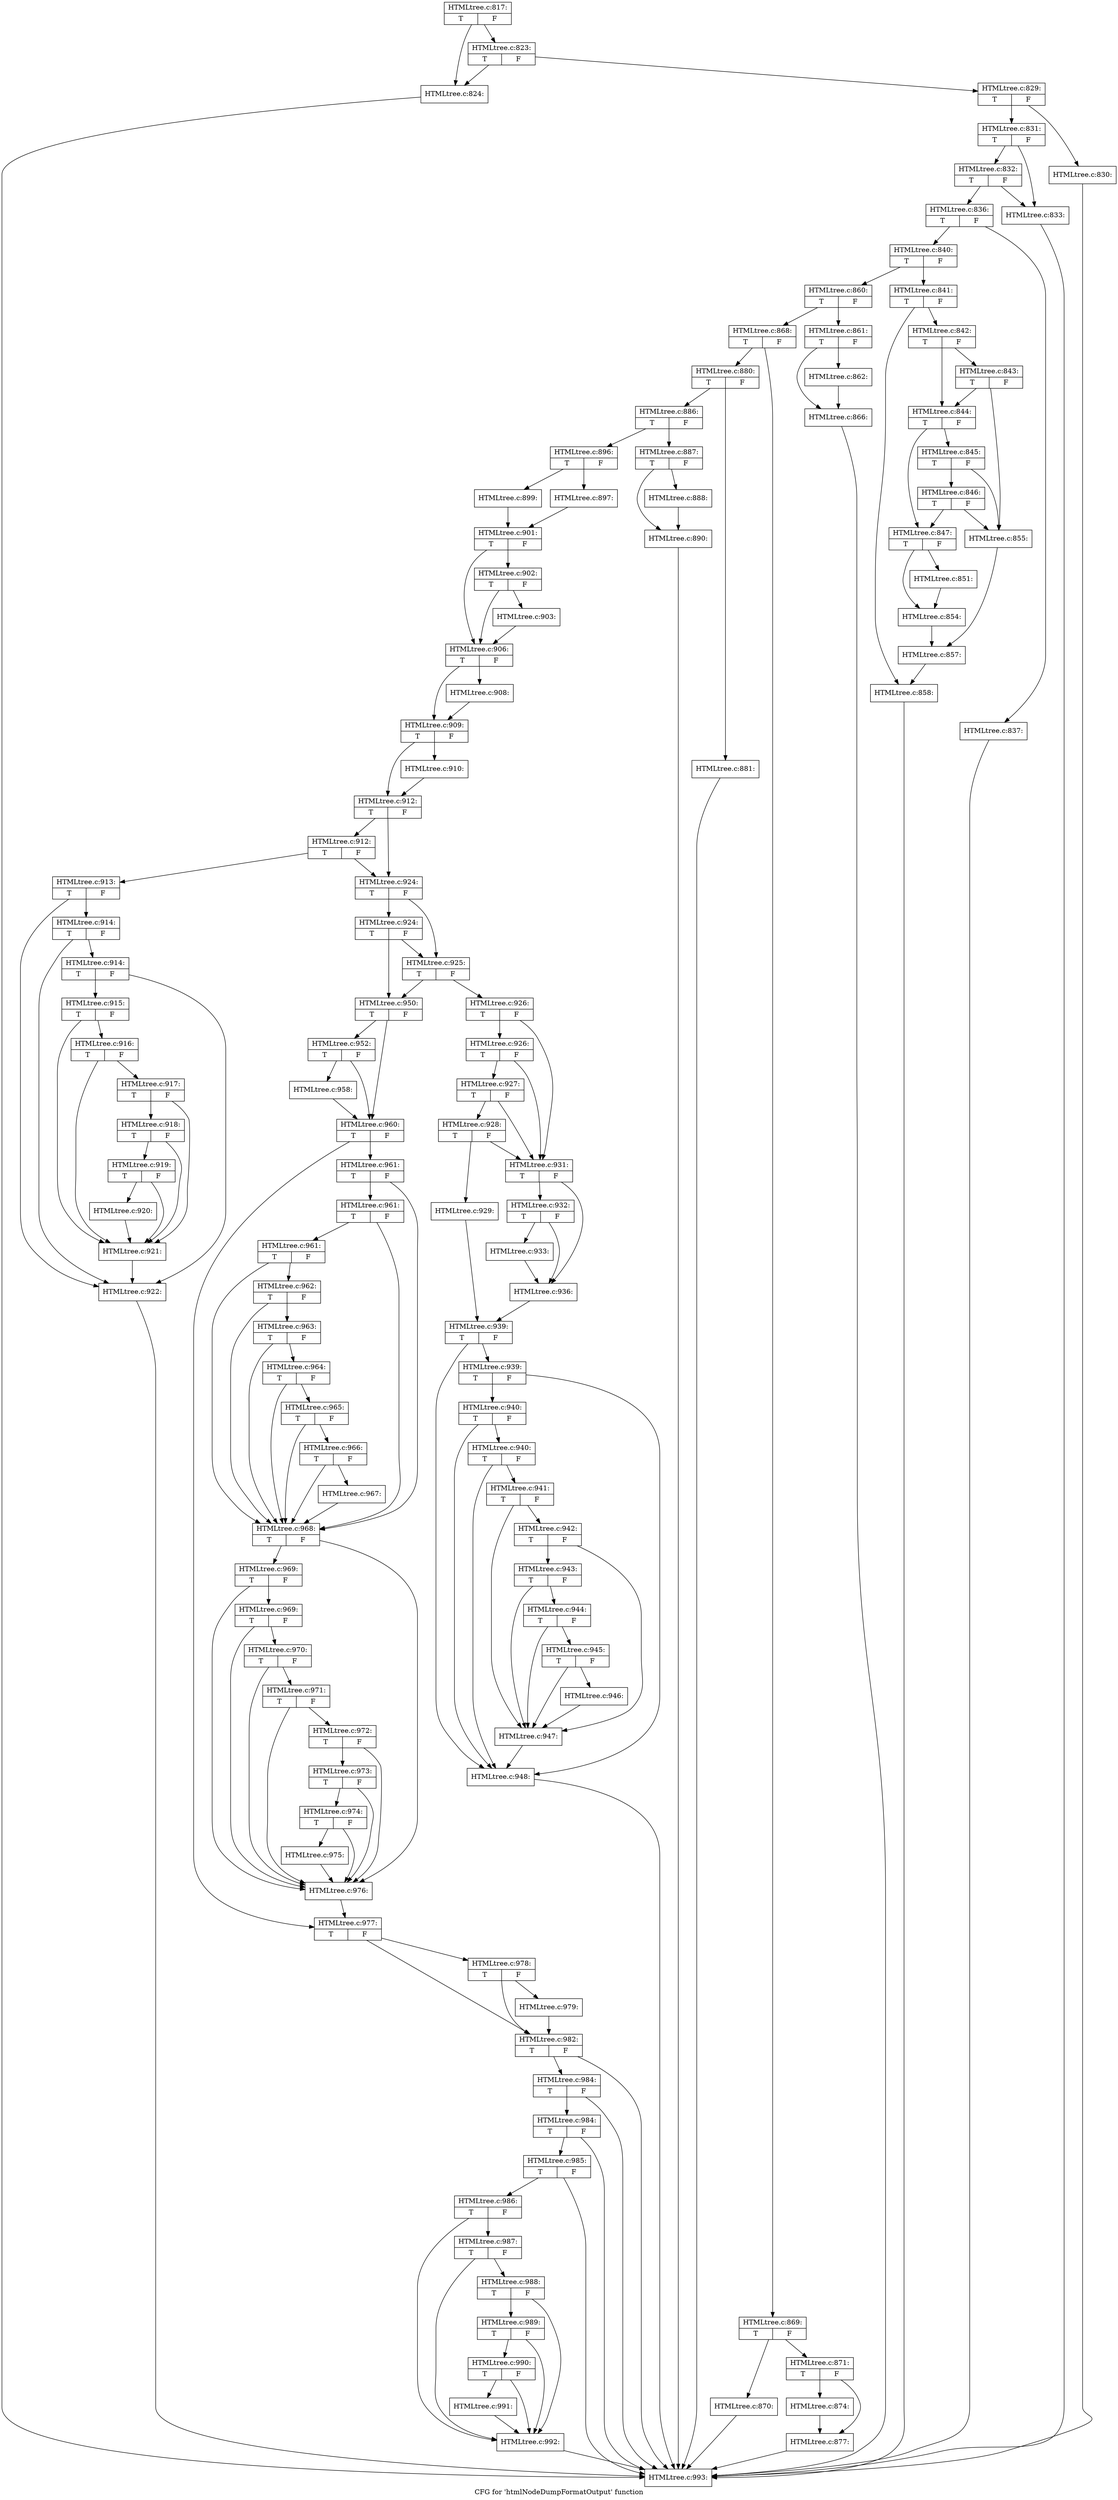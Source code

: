digraph "CFG for 'htmlNodeDumpFormatOutput' function" {
	label="CFG for 'htmlNodeDumpFormatOutput' function";

	Node0x560912f312f0 [shape=record,label="{HTMLtree.c:817:|{<s0>T|<s1>F}}"];
	Node0x560912f312f0 -> Node0x560912f49b30;
	Node0x560912f312f0 -> Node0x560912f49bd0;
	Node0x560912f49bd0 [shape=record,label="{HTMLtree.c:823:|{<s0>T|<s1>F}}"];
	Node0x560912f49bd0 -> Node0x560912f49b30;
	Node0x560912f49bd0 -> Node0x560912f49b80;
	Node0x560912f49b30 [shape=record,label="{HTMLtree.c:824:}"];
	Node0x560912f49b30 -> Node0x560912f70ab0;
	Node0x560912f49b80 [shape=record,label="{HTMLtree.c:829:|{<s0>T|<s1>F}}"];
	Node0x560912f49b80 -> Node0x560912f4a230;
	Node0x560912f49b80 -> Node0x560912f4a280;
	Node0x560912f4a230 [shape=record,label="{HTMLtree.c:830:}"];
	Node0x560912f4a230 -> Node0x560912f70ab0;
	Node0x560912f4a280 [shape=record,label="{HTMLtree.c:831:|{<s0>T|<s1>F}}"];
	Node0x560912f4a280 -> Node0x560912f4a700;
	Node0x560912f4a280 -> Node0x560912f4a7a0;
	Node0x560912f4a7a0 [shape=record,label="{HTMLtree.c:832:|{<s0>T|<s1>F}}"];
	Node0x560912f4a7a0 -> Node0x560912f4a700;
	Node0x560912f4a7a0 -> Node0x560912f4a750;
	Node0x560912f4a700 [shape=record,label="{HTMLtree.c:833:}"];
	Node0x560912f4a700 -> Node0x560912f70ab0;
	Node0x560912f4a750 [shape=record,label="{HTMLtree.c:836:|{<s0>T|<s1>F}}"];
	Node0x560912f4a750 -> Node0x560912f4bb30;
	Node0x560912f4a750 -> Node0x560912f4bb80;
	Node0x560912f4bb30 [shape=record,label="{HTMLtree.c:837:}"];
	Node0x560912f4bb30 -> Node0x560912f70ab0;
	Node0x560912f4bb80 [shape=record,label="{HTMLtree.c:840:|{<s0>T|<s1>F}}"];
	Node0x560912f4bb80 -> Node0x560912f4c650;
	Node0x560912f4bb80 -> Node0x560912f4c6a0;
	Node0x560912f4c650 [shape=record,label="{HTMLtree.c:841:|{<s0>T|<s1>F}}"];
	Node0x560912f4c650 -> Node0x560912f4ca60;
	Node0x560912f4c650 -> Node0x560912f4cab0;
	Node0x560912f4ca60 [shape=record,label="{HTMLtree.c:842:|{<s0>T|<s1>F}}"];
	Node0x560912f4ca60 -> Node0x560912f4cf90;
	Node0x560912f4ca60 -> Node0x560912f4d010;
	Node0x560912f4d010 [shape=record,label="{HTMLtree.c:843:|{<s0>T|<s1>F}}"];
	Node0x560912f4d010 -> Node0x560912f4cf90;
	Node0x560912f4d010 -> Node0x560912f4cf40;
	Node0x560912f4cf90 [shape=record,label="{HTMLtree.c:844:|{<s0>T|<s1>F}}"];
	Node0x560912f4cf90 -> Node0x560912f4cea0;
	Node0x560912f4cf90 -> Node0x560912f4df30;
	Node0x560912f4df30 [shape=record,label="{HTMLtree.c:845:|{<s0>T|<s1>F}}"];
	Node0x560912f4df30 -> Node0x560912f4e210;
	Node0x560912f4df30 -> Node0x560912f4cf40;
	Node0x560912f4e210 [shape=record,label="{HTMLtree.c:846:|{<s0>T|<s1>F}}"];
	Node0x560912f4e210 -> Node0x560912f4cea0;
	Node0x560912f4e210 -> Node0x560912f4cf40;
	Node0x560912f4cea0 [shape=record,label="{HTMLtree.c:847:|{<s0>T|<s1>F}}"];
	Node0x560912f4cea0 -> Node0x560912f50080;
	Node0x560912f4cea0 -> Node0x560912f500d0;
	Node0x560912f50080 [shape=record,label="{HTMLtree.c:851:}"];
	Node0x560912f50080 -> Node0x560912f500d0;
	Node0x560912f500d0 [shape=record,label="{HTMLtree.c:854:}"];
	Node0x560912f500d0 -> Node0x560912f4cef0;
	Node0x560912f4cf40 [shape=record,label="{HTMLtree.c:855:}"];
	Node0x560912f4cf40 -> Node0x560912f4cef0;
	Node0x560912f4cef0 [shape=record,label="{HTMLtree.c:857:}"];
	Node0x560912f4cef0 -> Node0x560912f4cab0;
	Node0x560912f4cab0 [shape=record,label="{HTMLtree.c:858:}"];
	Node0x560912f4cab0 -> Node0x560912f70ab0;
	Node0x560912f4c6a0 [shape=record,label="{HTMLtree.c:860:|{<s0>T|<s1>F}}"];
	Node0x560912f4c6a0 -> Node0x560912f511f0;
	Node0x560912f4c6a0 -> Node0x560912f51240;
	Node0x560912f511f0 [shape=record,label="{HTMLtree.c:861:|{<s0>T|<s1>F}}"];
	Node0x560912f511f0 -> Node0x560912f51730;
	Node0x560912f511f0 -> Node0x560912f51780;
	Node0x560912f51730 [shape=record,label="{HTMLtree.c:862:}"];
	Node0x560912f51730 -> Node0x560912f51780;
	Node0x560912f51780 [shape=record,label="{HTMLtree.c:866:}"];
	Node0x560912f51780 -> Node0x560912f70ab0;
	Node0x560912f51240 [shape=record,label="{HTMLtree.c:868:|{<s0>T|<s1>F}}"];
	Node0x560912f51240 -> Node0x560912f526b0;
	Node0x560912f51240 -> Node0x560912f52700;
	Node0x560912f526b0 [shape=record,label="{HTMLtree.c:869:|{<s0>T|<s1>F}}"];
	Node0x560912f526b0 -> Node0x560912f52c30;
	Node0x560912f526b0 -> Node0x560912f52c80;
	Node0x560912f52c30 [shape=record,label="{HTMLtree.c:870:}"];
	Node0x560912f52c30 -> Node0x560912f70ab0;
	Node0x560912f52c80 [shape=record,label="{HTMLtree.c:871:|{<s0>T|<s1>F}}"];
	Node0x560912f52c80 -> Node0x560912f53720;
	Node0x560912f52c80 -> Node0x560912f53770;
	Node0x560912f53720 [shape=record,label="{HTMLtree.c:874:}"];
	Node0x560912f53720 -> Node0x560912f53770;
	Node0x560912f53770 [shape=record,label="{HTMLtree.c:877:}"];
	Node0x560912f53770 -> Node0x560912f70ab0;
	Node0x560912f52700 [shape=record,label="{HTMLtree.c:880:|{<s0>T|<s1>F}}"];
	Node0x560912f52700 -> Node0x560912f54700;
	Node0x560912f52700 -> Node0x560912f54750;
	Node0x560912f54700 [shape=record,label="{HTMLtree.c:881:}"];
	Node0x560912f54700 -> Node0x560912f70ab0;
	Node0x560912f54750 [shape=record,label="{HTMLtree.c:886:|{<s0>T|<s1>F}}"];
	Node0x560912f54750 -> Node0x560912f56380;
	Node0x560912f54750 -> Node0x560912f563d0;
	Node0x560912f56380 [shape=record,label="{HTMLtree.c:887:|{<s0>T|<s1>F}}"];
	Node0x560912f56380 -> Node0x560912eda700;
	Node0x560912f56380 -> Node0x560912eda750;
	Node0x560912eda700 [shape=record,label="{HTMLtree.c:888:}"];
	Node0x560912eda700 -> Node0x560912eda750;
	Node0x560912eda750 [shape=record,label="{HTMLtree.c:890:}"];
	Node0x560912eda750 -> Node0x560912f70ab0;
	Node0x560912f563d0 [shape=record,label="{HTMLtree.c:896:|{<s0>T|<s1>F}}"];
	Node0x560912f563d0 -> Node0x560912edb0e0;
	Node0x560912f563d0 -> Node0x560912edb180;
	Node0x560912edb0e0 [shape=record,label="{HTMLtree.c:897:}"];
	Node0x560912edb0e0 -> Node0x560912edb130;
	Node0x560912edb180 [shape=record,label="{HTMLtree.c:899:}"];
	Node0x560912edb180 -> Node0x560912edb130;
	Node0x560912edb130 [shape=record,label="{HTMLtree.c:901:|{<s0>T|<s1>F}}"];
	Node0x560912edb130 -> Node0x560912edc690;
	Node0x560912edb130 -> Node0x560912edc640;
	Node0x560912edc690 [shape=record,label="{HTMLtree.c:902:|{<s0>T|<s1>F}}"];
	Node0x560912edc690 -> Node0x560912edc5f0;
	Node0x560912edc690 -> Node0x560912edc640;
	Node0x560912edc5f0 [shape=record,label="{HTMLtree.c:903:}"];
	Node0x560912edc5f0 -> Node0x560912edc640;
	Node0x560912edc640 [shape=record,label="{HTMLtree.c:906:|{<s0>T|<s1>F}}"];
	Node0x560912edc640 -> Node0x560912eddb70;
	Node0x560912edc640 -> Node0x560912eddbc0;
	Node0x560912eddb70 [shape=record,label="{HTMLtree.c:908:}"];
	Node0x560912eddb70 -> Node0x560912eddbc0;
	Node0x560912eddbc0 [shape=record,label="{HTMLtree.c:909:|{<s0>T|<s1>F}}"];
	Node0x560912eddbc0 -> Node0x560912f5e780;
	Node0x560912eddbc0 -> Node0x560912f5e7d0;
	Node0x560912f5e780 [shape=record,label="{HTMLtree.c:910:}"];
	Node0x560912f5e780 -> Node0x560912f5e7d0;
	Node0x560912f5e7d0 [shape=record,label="{HTMLtree.c:912:|{<s0>T|<s1>F}}"];
	Node0x560912f5e7d0 -> Node0x560912f5f250;
	Node0x560912f5e7d0 -> Node0x560912f5f200;
	Node0x560912f5f250 [shape=record,label="{HTMLtree.c:912:|{<s0>T|<s1>F}}"];
	Node0x560912f5f250 -> Node0x560912f5f1b0;
	Node0x560912f5f250 -> Node0x560912f5f200;
	Node0x560912f5f1b0 [shape=record,label="{HTMLtree.c:913:|{<s0>T|<s1>F}}"];
	Node0x560912f5f1b0 -> Node0x560912f5fa90;
	Node0x560912f5f1b0 -> Node0x560912f5f9c0;
	Node0x560912f5fa90 [shape=record,label="{HTMLtree.c:914:|{<s0>T|<s1>F}}"];
	Node0x560912f5fa90 -> Node0x560912f5f9c0;
	Node0x560912f5fa90 -> Node0x560912f5fa10;
	Node0x560912f5fa10 [shape=record,label="{HTMLtree.c:914:|{<s0>T|<s1>F}}"];
	Node0x560912f5fa10 -> Node0x560912f5f970;
	Node0x560912f5fa10 -> Node0x560912f5f9c0;
	Node0x560912f5f970 [shape=record,label="{HTMLtree.c:915:|{<s0>T|<s1>F}}"];
	Node0x560912f5f970 -> Node0x560912f60670;
	Node0x560912f5f970 -> Node0x560912f604a0;
	Node0x560912f60670 [shape=record,label="{HTMLtree.c:916:|{<s0>T|<s1>F}}"];
	Node0x560912f60670 -> Node0x560912f605f0;
	Node0x560912f60670 -> Node0x560912f604a0;
	Node0x560912f605f0 [shape=record,label="{HTMLtree.c:917:|{<s0>T|<s1>F}}"];
	Node0x560912f605f0 -> Node0x560912f60570;
	Node0x560912f605f0 -> Node0x560912f604a0;
	Node0x560912f60570 [shape=record,label="{HTMLtree.c:918:|{<s0>T|<s1>F}}"];
	Node0x560912f60570 -> Node0x560912f604f0;
	Node0x560912f60570 -> Node0x560912f604a0;
	Node0x560912f604f0 [shape=record,label="{HTMLtree.c:919:|{<s0>T|<s1>F}}"];
	Node0x560912f604f0 -> Node0x560912f60450;
	Node0x560912f604f0 -> Node0x560912f604a0;
	Node0x560912f60450 [shape=record,label="{HTMLtree.c:920:}"];
	Node0x560912f60450 -> Node0x560912f604a0;
	Node0x560912f604a0 [shape=record,label="{HTMLtree.c:921:}"];
	Node0x560912f604a0 -> Node0x560912f5f9c0;
	Node0x560912f5f9c0 [shape=record,label="{HTMLtree.c:922:}"];
	Node0x560912f5f9c0 -> Node0x560912f70ab0;
	Node0x560912f5f200 [shape=record,label="{HTMLtree.c:924:|{<s0>T|<s1>F}}"];
	Node0x560912f5f200 -> Node0x560912f62990;
	Node0x560912f5f200 -> Node0x560912f62a10;
	Node0x560912f62a10 [shape=record,label="{HTMLtree.c:924:|{<s0>T|<s1>F}}"];
	Node0x560912f62a10 -> Node0x560912f62990;
	Node0x560912f62a10 -> Node0x560912f62940;
	Node0x560912f62990 [shape=record,label="{HTMLtree.c:925:|{<s0>T|<s1>F}}"];
	Node0x560912f62990 -> Node0x560912f628f0;
	Node0x560912f62990 -> Node0x560912f62940;
	Node0x560912f628f0 [shape=record,label="{HTMLtree.c:926:|{<s0>T|<s1>F}}"];
	Node0x560912f628f0 -> Node0x560912f63780;
	Node0x560912f628f0 -> Node0x560912f63630;
	Node0x560912f63780 [shape=record,label="{HTMLtree.c:926:|{<s0>T|<s1>F}}"];
	Node0x560912f63780 -> Node0x560912f63700;
	Node0x560912f63780 -> Node0x560912f63630;
	Node0x560912f63700 [shape=record,label="{HTMLtree.c:927:|{<s0>T|<s1>F}}"];
	Node0x560912f63700 -> Node0x560912f63680;
	Node0x560912f63700 -> Node0x560912f63630;
	Node0x560912f63680 [shape=record,label="{HTMLtree.c:928:|{<s0>T|<s1>F}}"];
	Node0x560912f63680 -> Node0x560912f63590;
	Node0x560912f63680 -> Node0x560912f63630;
	Node0x560912f63590 [shape=record,label="{HTMLtree.c:929:}"];
	Node0x560912f63590 -> Node0x560912f635e0;
	Node0x560912f63630 [shape=record,label="{HTMLtree.c:931:|{<s0>T|<s1>F}}"];
	Node0x560912f63630 -> Node0x560912f65220;
	Node0x560912f63630 -> Node0x560912f651d0;
	Node0x560912f65220 [shape=record,label="{HTMLtree.c:932:|{<s0>T|<s1>F}}"];
	Node0x560912f65220 -> Node0x560912f65180;
	Node0x560912f65220 -> Node0x560912f651d0;
	Node0x560912f65180 [shape=record,label="{HTMLtree.c:933:}"];
	Node0x560912f65180 -> Node0x560912f651d0;
	Node0x560912f651d0 [shape=record,label="{HTMLtree.c:936:}"];
	Node0x560912f651d0 -> Node0x560912f635e0;
	Node0x560912f635e0 [shape=record,label="{HTMLtree.c:939:|{<s0>T|<s1>F}}"];
	Node0x560912f635e0 -> Node0x560912f66a10;
	Node0x560912f635e0 -> Node0x560912f668c0;
	Node0x560912f66a10 [shape=record,label="{HTMLtree.c:939:|{<s0>T|<s1>F}}"];
	Node0x560912f66a10 -> Node0x560912f66990;
	Node0x560912f66a10 -> Node0x560912f668c0;
	Node0x560912f66990 [shape=record,label="{HTMLtree.c:940:|{<s0>T|<s1>F}}"];
	Node0x560912f66990 -> Node0x560912f66910;
	Node0x560912f66990 -> Node0x560912f668c0;
	Node0x560912f66910 [shape=record,label="{HTMLtree.c:940:|{<s0>T|<s1>F}}"];
	Node0x560912f66910 -> Node0x560912f668c0;
	Node0x560912f66910 -> Node0x560912f66870;
	Node0x560912f66870 [shape=record,label="{HTMLtree.c:941:|{<s0>T|<s1>F}}"];
	Node0x560912f66870 -> Node0x560912f67790;
	Node0x560912f66870 -> Node0x560912f675c0;
	Node0x560912f67790 [shape=record,label="{HTMLtree.c:942:|{<s0>T|<s1>F}}"];
	Node0x560912f67790 -> Node0x560912f67710;
	Node0x560912f67790 -> Node0x560912f675c0;
	Node0x560912f67710 [shape=record,label="{HTMLtree.c:943:|{<s0>T|<s1>F}}"];
	Node0x560912f67710 -> Node0x560912f67690;
	Node0x560912f67710 -> Node0x560912f675c0;
	Node0x560912f67690 [shape=record,label="{HTMLtree.c:944:|{<s0>T|<s1>F}}"];
	Node0x560912f67690 -> Node0x560912f67610;
	Node0x560912f67690 -> Node0x560912f675c0;
	Node0x560912f67610 [shape=record,label="{HTMLtree.c:945:|{<s0>T|<s1>F}}"];
	Node0x560912f67610 -> Node0x560912f67570;
	Node0x560912f67610 -> Node0x560912f675c0;
	Node0x560912f67570 [shape=record,label="{HTMLtree.c:946:}"];
	Node0x560912f67570 -> Node0x560912f675c0;
	Node0x560912f675c0 [shape=record,label="{HTMLtree.c:947:}"];
	Node0x560912f675c0 -> Node0x560912f668c0;
	Node0x560912f668c0 [shape=record,label="{HTMLtree.c:948:}"];
	Node0x560912f668c0 -> Node0x560912f70ab0;
	Node0x560912f62940 [shape=record,label="{HTMLtree.c:950:|{<s0>T|<s1>F}}"];
	Node0x560912f62940 -> Node0x560912f695d0;
	Node0x560912f62940 -> Node0x560912f69580;
	Node0x560912f695d0 [shape=record,label="{HTMLtree.c:952:|{<s0>T|<s1>F}}"];
	Node0x560912f695d0 -> Node0x560912f69530;
	Node0x560912f695d0 -> Node0x560912f69580;
	Node0x560912f69530 [shape=record,label="{HTMLtree.c:958:}"];
	Node0x560912f69530 -> Node0x560912f69580;
	Node0x560912f69580 [shape=record,label="{HTMLtree.c:960:|{<s0>T|<s1>F}}"];
	Node0x560912f69580 -> Node0x560912f6a230;
	Node0x560912f69580 -> Node0x560912f6a280;
	Node0x560912f6a230 [shape=record,label="{HTMLtree.c:961:|{<s0>T|<s1>F}}"];
	Node0x560912f6a230 -> Node0x560912f6ab10;
	Node0x560912f6a230 -> Node0x560912f6a7c0;
	Node0x560912f6ab10 [shape=record,label="{HTMLtree.c:961:|{<s0>T|<s1>F}}"];
	Node0x560912f6ab10 -> Node0x560912f6aa90;
	Node0x560912f6ab10 -> Node0x560912f6a7c0;
	Node0x560912f6aa90 [shape=record,label="{HTMLtree.c:961:|{<s0>T|<s1>F}}"];
	Node0x560912f6aa90 -> Node0x560912f6a7c0;
	Node0x560912f6aa90 -> Node0x560912f6aa10;
	Node0x560912f6aa10 [shape=record,label="{HTMLtree.c:962:|{<s0>T|<s1>F}}"];
	Node0x560912f6aa10 -> Node0x560912f6a990;
	Node0x560912f6aa10 -> Node0x560912f6a7c0;
	Node0x560912f6a990 [shape=record,label="{HTMLtree.c:963:|{<s0>T|<s1>F}}"];
	Node0x560912f6a990 -> Node0x560912f6a910;
	Node0x560912f6a990 -> Node0x560912f6a7c0;
	Node0x560912f6a910 [shape=record,label="{HTMLtree.c:964:|{<s0>T|<s1>F}}"];
	Node0x560912f6a910 -> Node0x560912f6a890;
	Node0x560912f6a910 -> Node0x560912f6a7c0;
	Node0x560912f6a890 [shape=record,label="{HTMLtree.c:965:|{<s0>T|<s1>F}}"];
	Node0x560912f6a890 -> Node0x560912f6a810;
	Node0x560912f6a890 -> Node0x560912f6a7c0;
	Node0x560912f6a810 [shape=record,label="{HTMLtree.c:966:|{<s0>T|<s1>F}}"];
	Node0x560912f6a810 -> Node0x560912f6a770;
	Node0x560912f6a810 -> Node0x560912f6a7c0;
	Node0x560912f6a770 [shape=record,label="{HTMLtree.c:967:}"];
	Node0x560912f6a770 -> Node0x560912f6a7c0;
	Node0x560912f6a7c0 [shape=record,label="{HTMLtree.c:968:|{<s0>T|<s1>F}}"];
	Node0x560912f6a7c0 -> Node0x560912f6d230;
	Node0x560912f6a7c0 -> Node0x560912f641c0;
	Node0x560912f6d230 [shape=record,label="{HTMLtree.c:969:|{<s0>T|<s1>F}}"];
	Node0x560912f6d230 -> Node0x560912f6d1b0;
	Node0x560912f6d230 -> Node0x560912f641c0;
	Node0x560912f6d1b0 [shape=record,label="{HTMLtree.c:969:|{<s0>T|<s1>F}}"];
	Node0x560912f6d1b0 -> Node0x560912f641c0;
	Node0x560912f6d1b0 -> Node0x560912f6d130;
	Node0x560912f6d130 [shape=record,label="{HTMLtree.c:970:|{<s0>T|<s1>F}}"];
	Node0x560912f6d130 -> Node0x560912f6d0b0;
	Node0x560912f6d130 -> Node0x560912f641c0;
	Node0x560912f6d0b0 [shape=record,label="{HTMLtree.c:971:|{<s0>T|<s1>F}}"];
	Node0x560912f6d0b0 -> Node0x560912f63f90;
	Node0x560912f6d0b0 -> Node0x560912f641c0;
	Node0x560912f63f90 [shape=record,label="{HTMLtree.c:972:|{<s0>T|<s1>F}}"];
	Node0x560912f63f90 -> Node0x560912f63f10;
	Node0x560912f63f90 -> Node0x560912f641c0;
	Node0x560912f63f10 [shape=record,label="{HTMLtree.c:973:|{<s0>T|<s1>F}}"];
	Node0x560912f63f10 -> Node0x560912f640b0;
	Node0x560912f63f10 -> Node0x560912f641c0;
	Node0x560912f640b0 [shape=record,label="{HTMLtree.c:974:|{<s0>T|<s1>F}}"];
	Node0x560912f640b0 -> Node0x560912f64020;
	Node0x560912f640b0 -> Node0x560912f641c0;
	Node0x560912f64020 [shape=record,label="{HTMLtree.c:975:}"];
	Node0x560912f64020 -> Node0x560912f641c0;
	Node0x560912f641c0 [shape=record,label="{HTMLtree.c:976:}"];
	Node0x560912f641c0 -> Node0x560912f6a280;
	Node0x560912f6a280 [shape=record,label="{HTMLtree.c:977:|{<s0>T|<s1>F}}"];
	Node0x560912f6a280 -> Node0x560912f6f530;
	Node0x560912f6a280 -> Node0x560912f6f4e0;
	Node0x560912f6f530 [shape=record,label="{HTMLtree.c:978:|{<s0>T|<s1>F}}"];
	Node0x560912f6f530 -> Node0x560912f6f490;
	Node0x560912f6f530 -> Node0x560912f6f4e0;
	Node0x560912f6f490 [shape=record,label="{HTMLtree.c:979:}"];
	Node0x560912f6f490 -> Node0x560912f6f4e0;
	Node0x560912f6f4e0 [shape=record,label="{HTMLtree.c:982:|{<s0>T|<s1>F}}"];
	Node0x560912f6f4e0 -> Node0x560912f70c00;
	Node0x560912f6f4e0 -> Node0x560912f70ab0;
	Node0x560912f70c00 [shape=record,label="{HTMLtree.c:984:|{<s0>T|<s1>F}}"];
	Node0x560912f70c00 -> Node0x560912f70b80;
	Node0x560912f70c00 -> Node0x560912f70ab0;
	Node0x560912f70b80 [shape=record,label="{HTMLtree.c:984:|{<s0>T|<s1>F}}"];
	Node0x560912f70b80 -> Node0x560912f70ab0;
	Node0x560912f70b80 -> Node0x560912f70b00;
	Node0x560912f70b00 [shape=record,label="{HTMLtree.c:985:|{<s0>T|<s1>F}}"];
	Node0x560912f70b00 -> Node0x560912f70a60;
	Node0x560912f70b00 -> Node0x560912f70ab0;
	Node0x560912f70a60 [shape=record,label="{HTMLtree.c:986:|{<s0>T|<s1>F}}"];
	Node0x560912f70a60 -> Node0x560912f719e0;
	Node0x560912f70a60 -> Node0x560912f71810;
	Node0x560912f719e0 [shape=record,label="{HTMLtree.c:987:|{<s0>T|<s1>F}}"];
	Node0x560912f719e0 -> Node0x560912f71960;
	Node0x560912f719e0 -> Node0x560912f71810;
	Node0x560912f71960 [shape=record,label="{HTMLtree.c:988:|{<s0>T|<s1>F}}"];
	Node0x560912f71960 -> Node0x560912f718e0;
	Node0x560912f71960 -> Node0x560912f71810;
	Node0x560912f718e0 [shape=record,label="{HTMLtree.c:989:|{<s0>T|<s1>F}}"];
	Node0x560912f718e0 -> Node0x560912f71860;
	Node0x560912f718e0 -> Node0x560912f71810;
	Node0x560912f71860 [shape=record,label="{HTMLtree.c:990:|{<s0>T|<s1>F}}"];
	Node0x560912f71860 -> Node0x560912f717c0;
	Node0x560912f71860 -> Node0x560912f71810;
	Node0x560912f717c0 [shape=record,label="{HTMLtree.c:991:}"];
	Node0x560912f717c0 -> Node0x560912f71810;
	Node0x560912f71810 [shape=record,label="{HTMLtree.c:992:}"];
	Node0x560912f71810 -> Node0x560912f70ab0;
	Node0x560912f70ab0 [shape=record,label="{HTMLtree.c:993:}"];
}
